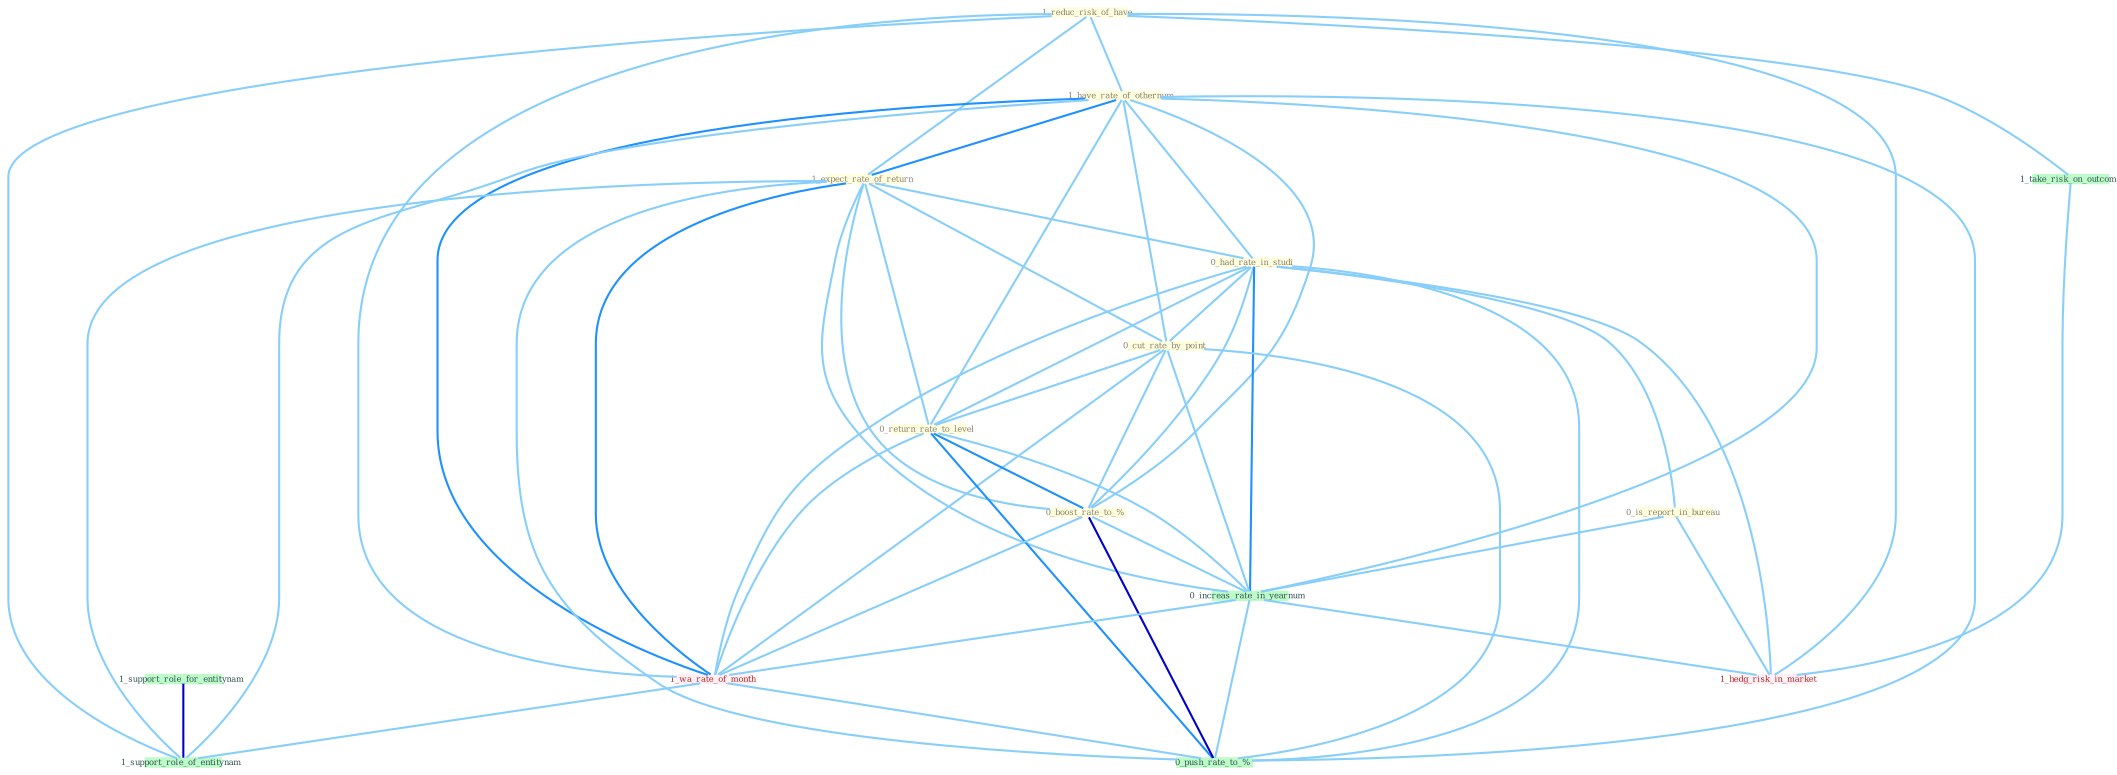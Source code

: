 Graph G{ 
    node
    [shape=polygon,style=filled,width=.5,height=.06,color="#BDFCC9",fixedsize=true,fontsize=4,
    fontcolor="#2f4f4f"];
    {node
    [color="#ffffe0", fontcolor="#8b7d6b"] "1_reduc_risk_of_have " "1_have_rate_of_othernum " "1_expect_rate_of_return " "0_had_rate_in_studi " "0_cut_rate_by_point " "0_return_rate_to_level " "0_boost_rate_to_% " "0_is_report_in_bureau "}
{node [color="#fff0f5", fontcolor="#b22222"] "1_wa_rate_of_month " "1_hedg_risk_in_market "}
edge [color="#B0E2FF"];

	"1_reduc_risk_of_have " -- "1_have_rate_of_othernum " [w="1", color="#87cefa" ];
	"1_reduc_risk_of_have " -- "1_expect_rate_of_return " [w="1", color="#87cefa" ];
	"1_reduc_risk_of_have " -- "1_wa_rate_of_month " [w="1", color="#87cefa" ];
	"1_reduc_risk_of_have " -- "1_take_risk_on_outcom " [w="1", color="#87cefa" ];
	"1_reduc_risk_of_have " -- "1_support_role_of_entitynam " [w="1", color="#87cefa" ];
	"1_reduc_risk_of_have " -- "1_hedg_risk_in_market " [w="1", color="#87cefa" ];
	"1_have_rate_of_othernum " -- "1_expect_rate_of_return " [w="2", color="#1e90ff" , len=0.8];
	"1_have_rate_of_othernum " -- "0_had_rate_in_studi " [w="1", color="#87cefa" ];
	"1_have_rate_of_othernum " -- "0_cut_rate_by_point " [w="1", color="#87cefa" ];
	"1_have_rate_of_othernum " -- "0_return_rate_to_level " [w="1", color="#87cefa" ];
	"1_have_rate_of_othernum " -- "0_boost_rate_to_% " [w="1", color="#87cefa" ];
	"1_have_rate_of_othernum " -- "0_increas_rate_in_yearnum " [w="1", color="#87cefa" ];
	"1_have_rate_of_othernum " -- "1_wa_rate_of_month " [w="2", color="#1e90ff" , len=0.8];
	"1_have_rate_of_othernum " -- "0_push_rate_to_% " [w="1", color="#87cefa" ];
	"1_have_rate_of_othernum " -- "1_support_role_of_entitynam " [w="1", color="#87cefa" ];
	"1_expect_rate_of_return " -- "0_had_rate_in_studi " [w="1", color="#87cefa" ];
	"1_expect_rate_of_return " -- "0_cut_rate_by_point " [w="1", color="#87cefa" ];
	"1_expect_rate_of_return " -- "0_return_rate_to_level " [w="1", color="#87cefa" ];
	"1_expect_rate_of_return " -- "0_boost_rate_to_% " [w="1", color="#87cefa" ];
	"1_expect_rate_of_return " -- "0_increas_rate_in_yearnum " [w="1", color="#87cefa" ];
	"1_expect_rate_of_return " -- "1_wa_rate_of_month " [w="2", color="#1e90ff" , len=0.8];
	"1_expect_rate_of_return " -- "0_push_rate_to_% " [w="1", color="#87cefa" ];
	"1_expect_rate_of_return " -- "1_support_role_of_entitynam " [w="1", color="#87cefa" ];
	"0_had_rate_in_studi " -- "0_cut_rate_by_point " [w="1", color="#87cefa" ];
	"0_had_rate_in_studi " -- "0_return_rate_to_level " [w="1", color="#87cefa" ];
	"0_had_rate_in_studi " -- "0_boost_rate_to_% " [w="1", color="#87cefa" ];
	"0_had_rate_in_studi " -- "0_is_report_in_bureau " [w="1", color="#87cefa" ];
	"0_had_rate_in_studi " -- "0_increas_rate_in_yearnum " [w="2", color="#1e90ff" , len=0.8];
	"0_had_rate_in_studi " -- "1_wa_rate_of_month " [w="1", color="#87cefa" ];
	"0_had_rate_in_studi " -- "0_push_rate_to_% " [w="1", color="#87cefa" ];
	"0_had_rate_in_studi " -- "1_hedg_risk_in_market " [w="1", color="#87cefa" ];
	"0_cut_rate_by_point " -- "0_return_rate_to_level " [w="1", color="#87cefa" ];
	"0_cut_rate_by_point " -- "0_boost_rate_to_% " [w="1", color="#87cefa" ];
	"0_cut_rate_by_point " -- "0_increas_rate_in_yearnum " [w="1", color="#87cefa" ];
	"0_cut_rate_by_point " -- "1_wa_rate_of_month " [w="1", color="#87cefa" ];
	"0_cut_rate_by_point " -- "0_push_rate_to_% " [w="1", color="#87cefa" ];
	"0_return_rate_to_level " -- "0_boost_rate_to_% " [w="2", color="#1e90ff" , len=0.8];
	"0_return_rate_to_level " -- "0_increas_rate_in_yearnum " [w="1", color="#87cefa" ];
	"0_return_rate_to_level " -- "1_wa_rate_of_month " [w="1", color="#87cefa" ];
	"0_return_rate_to_level " -- "0_push_rate_to_% " [w="2", color="#1e90ff" , len=0.8];
	"0_boost_rate_to_% " -- "0_increas_rate_in_yearnum " [w="1", color="#87cefa" ];
	"0_boost_rate_to_% " -- "1_wa_rate_of_month " [w="1", color="#87cefa" ];
	"0_boost_rate_to_% " -- "0_push_rate_to_% " [w="3", color="#0000cd" , len=0.6];
	"0_is_report_in_bureau " -- "0_increas_rate_in_yearnum " [w="1", color="#87cefa" ];
	"0_is_report_in_bureau " -- "1_hedg_risk_in_market " [w="1", color="#87cefa" ];
	"0_increas_rate_in_yearnum " -- "1_wa_rate_of_month " [w="1", color="#87cefa" ];
	"0_increas_rate_in_yearnum " -- "0_push_rate_to_% " [w="1", color="#87cefa" ];
	"0_increas_rate_in_yearnum " -- "1_hedg_risk_in_market " [w="1", color="#87cefa" ];
	"1_wa_rate_of_month " -- "0_push_rate_to_% " [w="1", color="#87cefa" ];
	"1_wa_rate_of_month " -- "1_support_role_of_entitynam " [w="1", color="#87cefa" ];
	"1_support_role_for_entitynam " -- "1_support_role_of_entitynam " [w="3", color="#0000cd" , len=0.6];
	"1_take_risk_on_outcom " -- "1_hedg_risk_in_market " [w="1", color="#87cefa" ];
}
